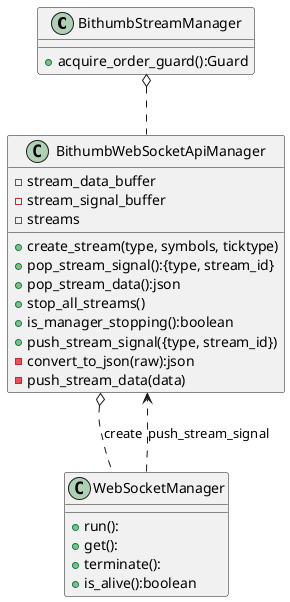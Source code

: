 @startuml
'https://plantuml.com/class-diagram
class BithumbStreamManager{
    +acquire_order_guard():Guard
}

class BithumbWebSocketApiManager{
    -stream_data_buffer
    -stream_signal_buffer
    -streams
    'stream id 별 socket 정보 들고 있기.
    +create_stream(type, symbols, ticktype)
    'Args:
    'type     (str           ): 구독 메시지 종류 (ticker/transaction/orderbookdepth)
    'symbols  (list          ): 구독할 암호 화폐의 리스트 [BTC_KRW, ETH_KRW, …]
    'ticktype (list, optional): tick 종류 리스트 (30M/1H/12H/24H/MID)
    'qsize    (int , optional): 메시지를 저장할 Queue의 크기
    'loop 생성, WebSocketManager에 넘긴다.
    '내부에서 스트림 id 생성, 스트림 id 별, 쓰레드 생성, 수신 데이터 버퍼, 연결 상태 정보 관리
    '쓰레드는 WebSocketManager를 생성하여 연결 송수신 관리
    +pop_stream_signal():{type, stream_id}
    'type : connected, disconnected
    +pop_stream_data():json
    +stop_all_streams()
    +is_manager_stopping():boolean
    +push_stream_signal({type, stream_id})
    'raw --> json 변환
    -convert_to_json(raw):json
    -push_stream_data(data)
}
class WebSocketManager{
    '소켓 생성 시
    'loop, stream id,push_stream_signal callback
    +run():
    'connection 성공 후에 signal을  BithumbWebSocketApiManager로 올린다.
    +get():
    +terminate():
    'disconnected 성공 후에 signal을  BithumbWebSocketApiManager로 올린다.
    +is_alive():boolean
}

BithumbStreamManager o.. BithumbWebSocketApiManager
BithumbWebSocketApiManager o.. WebSocketManager : create
WebSocketManager ..> BithumbWebSocketApiManager : push_stream_signal
@enduml